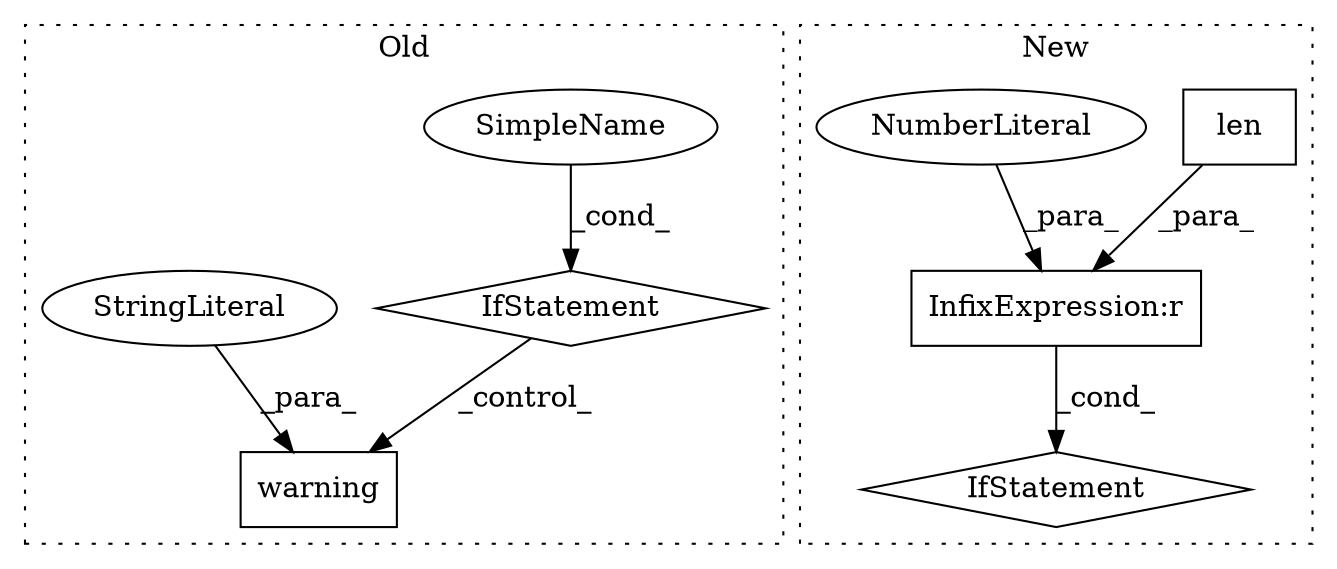 digraph G {
subgraph cluster0 {
1 [label="warning" a="32" s="16403,16512" l="8,1" shape="box"];
3 [label="IfStatement" a="25" s="16356,16384" l="4,2" shape="diamond"];
4 [label="SimpleName" a="42" s="" l="" shape="ellipse"];
5 [label="StringLiteral" a="45" s="16411" l="101" shape="ellipse"];
label = "Old";
style="dotted";
}
subgraph cluster1 {
2 [label="len" a="32" s="16391,16411" l="4,1" shape="box"];
6 [label="IfStatement" a="25" s="16356,16418" l="4,2" shape="diamond"];
7 [label="InfixExpression:r" a="27" s="16412" l="4" shape="box"];
8 [label="NumberLiteral" a="34" s="16416" l="1" shape="ellipse"];
label = "New";
style="dotted";
}
2 -> 7 [label="_para_"];
3 -> 1 [label="_control_"];
4 -> 3 [label="_cond_"];
5 -> 1 [label="_para_"];
7 -> 6 [label="_cond_"];
8 -> 7 [label="_para_"];
}